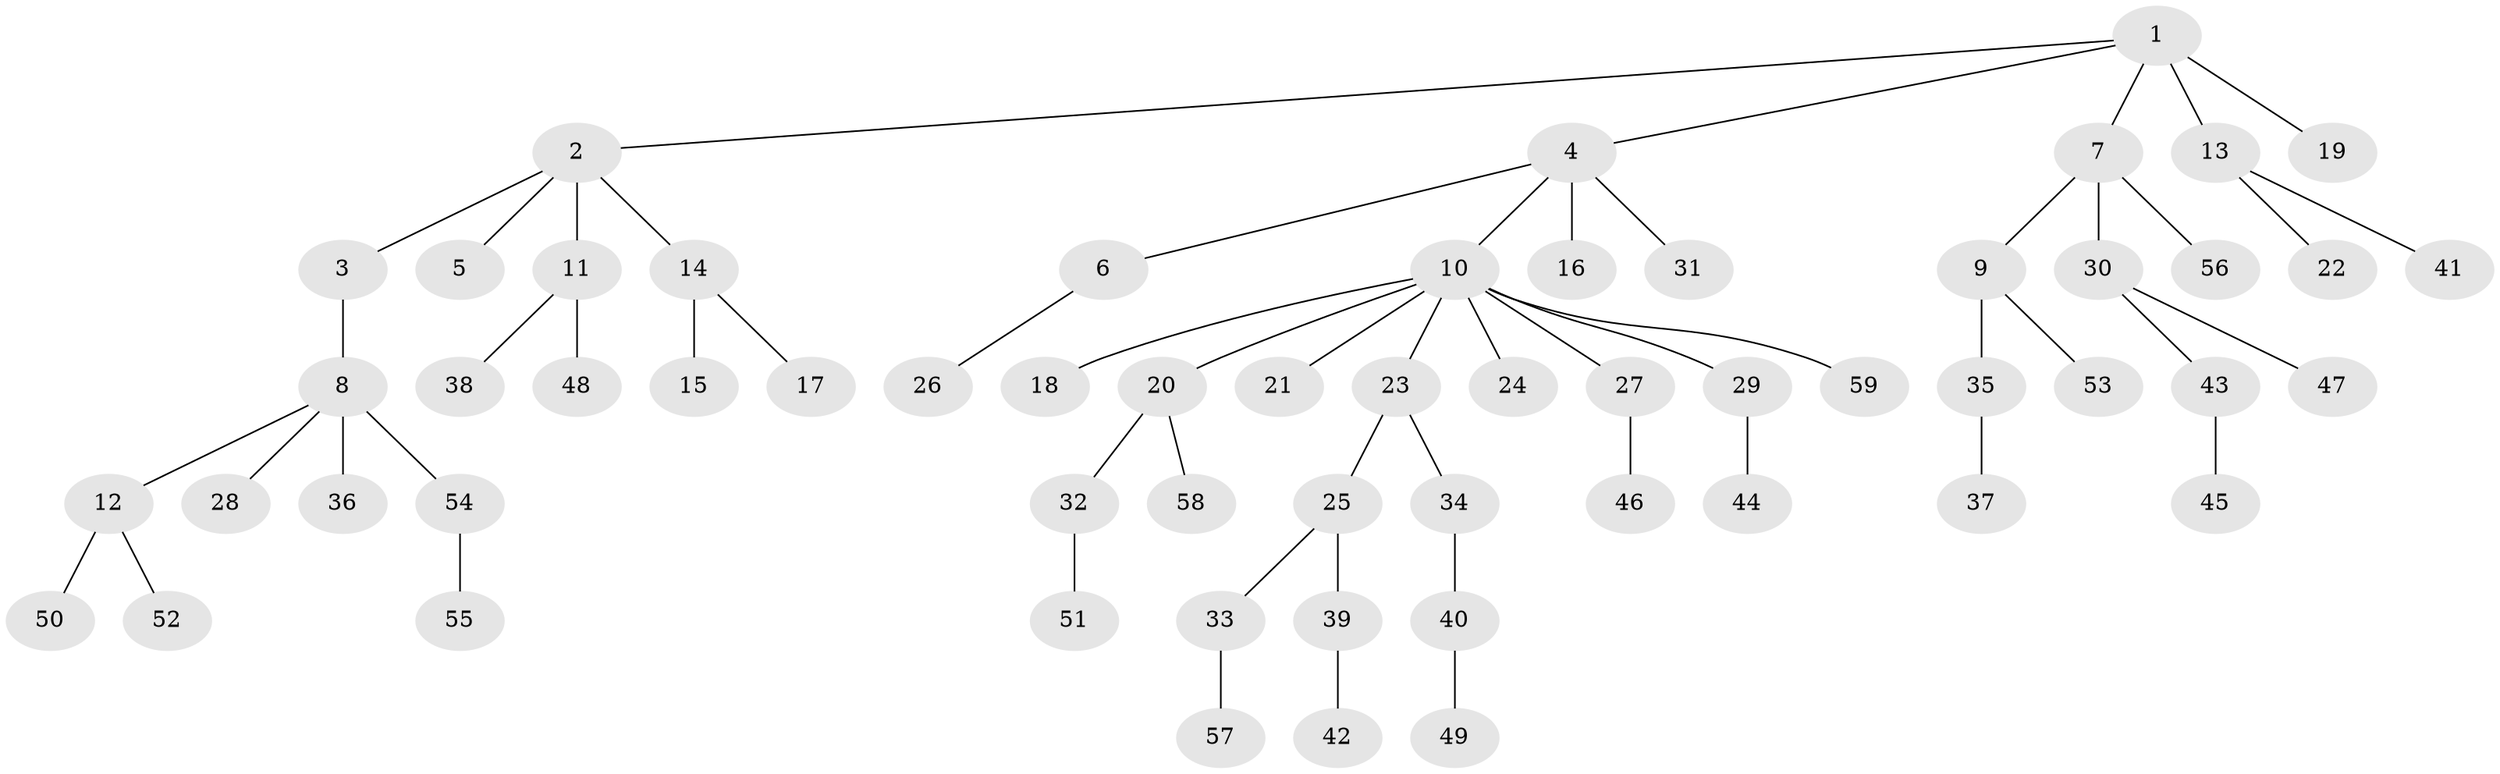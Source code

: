 // original degree distribution, {6: 0.025423728813559324, 3: 0.11864406779661017, 1: 0.5169491525423728, 4: 0.09322033898305085, 10: 0.00847457627118644, 2: 0.2288135593220339, 5: 0.00847457627118644}
// Generated by graph-tools (version 1.1) at 2025/36/03/09/25 02:36:46]
// undirected, 59 vertices, 58 edges
graph export_dot {
graph [start="1"]
  node [color=gray90,style=filled];
  1;
  2;
  3;
  4;
  5;
  6;
  7;
  8;
  9;
  10;
  11;
  12;
  13;
  14;
  15;
  16;
  17;
  18;
  19;
  20;
  21;
  22;
  23;
  24;
  25;
  26;
  27;
  28;
  29;
  30;
  31;
  32;
  33;
  34;
  35;
  36;
  37;
  38;
  39;
  40;
  41;
  42;
  43;
  44;
  45;
  46;
  47;
  48;
  49;
  50;
  51;
  52;
  53;
  54;
  55;
  56;
  57;
  58;
  59;
  1 -- 2 [weight=1.0];
  1 -- 4 [weight=1.0];
  1 -- 7 [weight=1.0];
  1 -- 13 [weight=1.0];
  1 -- 19 [weight=2.0];
  2 -- 3 [weight=1.0];
  2 -- 5 [weight=1.0];
  2 -- 11 [weight=1.0];
  2 -- 14 [weight=1.0];
  3 -- 8 [weight=1.0];
  4 -- 6 [weight=1.0];
  4 -- 10 [weight=1.0];
  4 -- 16 [weight=1.0];
  4 -- 31 [weight=1.0];
  6 -- 26 [weight=1.0];
  7 -- 9 [weight=1.0];
  7 -- 30 [weight=1.0];
  7 -- 56 [weight=1.0];
  8 -- 12 [weight=1.0];
  8 -- 28 [weight=1.0];
  8 -- 36 [weight=2.0];
  8 -- 54 [weight=1.0];
  9 -- 35 [weight=3.0];
  9 -- 53 [weight=1.0];
  10 -- 18 [weight=1.0];
  10 -- 20 [weight=1.0];
  10 -- 21 [weight=1.0];
  10 -- 23 [weight=1.0];
  10 -- 24 [weight=1.0];
  10 -- 27 [weight=1.0];
  10 -- 29 [weight=1.0];
  10 -- 59 [weight=1.0];
  11 -- 38 [weight=1.0];
  11 -- 48 [weight=1.0];
  12 -- 50 [weight=1.0];
  12 -- 52 [weight=1.0];
  13 -- 22 [weight=1.0];
  13 -- 41 [weight=1.0];
  14 -- 15 [weight=1.0];
  14 -- 17 [weight=1.0];
  20 -- 32 [weight=1.0];
  20 -- 58 [weight=1.0];
  23 -- 25 [weight=1.0];
  23 -- 34 [weight=1.0];
  25 -- 33 [weight=1.0];
  25 -- 39 [weight=1.0];
  27 -- 46 [weight=1.0];
  29 -- 44 [weight=2.0];
  30 -- 43 [weight=1.0];
  30 -- 47 [weight=1.0];
  32 -- 51 [weight=1.0];
  33 -- 57 [weight=1.0];
  34 -- 40 [weight=1.0];
  35 -- 37 [weight=1.0];
  39 -- 42 [weight=1.0];
  40 -- 49 [weight=1.0];
  43 -- 45 [weight=1.0];
  54 -- 55 [weight=1.0];
}

